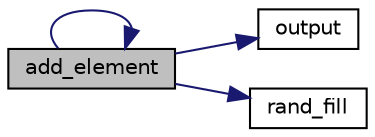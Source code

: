 digraph "add_element"
{
 // LATEX_PDF_SIZE
  edge [fontname="Helvetica",fontsize="10",labelfontname="Helvetica",labelfontsize="10"];
  node [fontname="Helvetica",fontsize="10",shape=record];
  rankdir="LR";
  Node1 [label="add_element",height=0.2,width=0.4,color="black", fillcolor="grey75", style="filled", fontcolor="black",tooltip="@function add_element"];
  Node1 -> Node1 [color="midnightblue",fontsize="10",style="solid",fontname="Helvetica"];
  Node1 -> Node2 [color="midnightblue",fontsize="10",style="solid",fontname="Helvetica"];
  Node2 [label="output",height=0.2,width=0.4,color="black", fillcolor="white", style="filled",URL="$lib_8c.html#af1530fafef1b36d4b95803e084f6b1d7",tooltip="@function output"];
  Node1 -> Node3 [color="midnightblue",fontsize="10",style="solid",fontname="Helvetica"];
  Node3 [label="rand_fill",height=0.2,width=0.4,color="black", fillcolor="white", style="filled",URL="$lib_8c.html#a5d7d5ad12b2941e3859e9b688a18be79",tooltip="@function rand_fill"];
}
